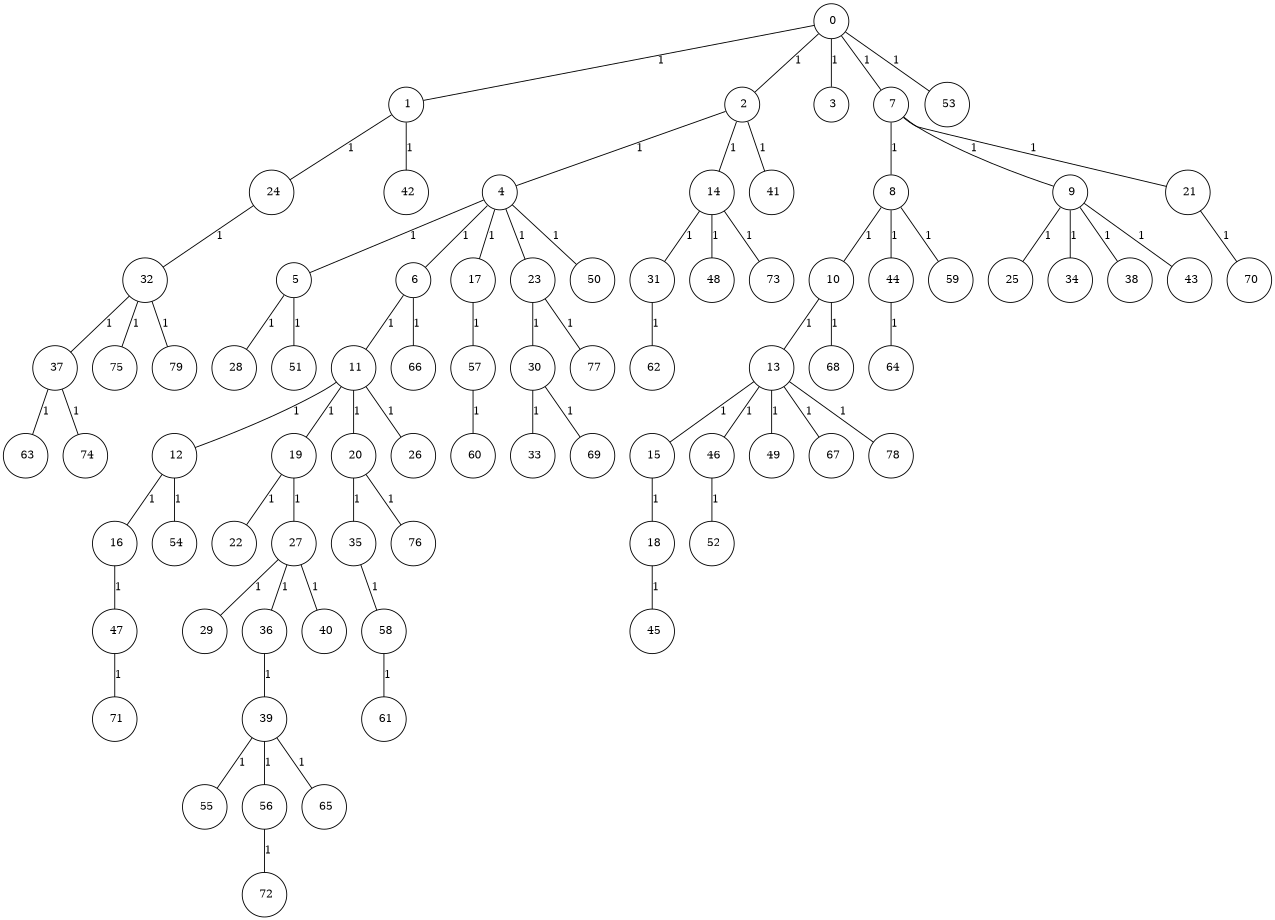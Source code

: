 graph G {
size="8.5,11;"
ratio = "expand;"
fixedsize="true;"
overlap="scale;"
node[shape=circle,width=.12,hight=.12,fontsize=12]
edge[fontsize=12]

0[label=" 0" color=black, pos="1.6677257,2.0104488!"];
1[label=" 1" color=black, pos="0.3229087,1.8036795!"];
2[label=" 2" color=black, pos="0.2546119,0.39933016!"];
3[label=" 3" color=black, pos="0.40123561,1.953276!"];
4[label=" 4" color=black, pos="2.1337466,1.1692706!"];
5[label=" 5" color=black, pos="1.458854,1.9506731!"];
6[label=" 6" color=black, pos="0.96732482,1.736495!"];
7[label=" 7" color=black, pos="1.411147,1.2703917!"];
8[label=" 8" color=black, pos="0.41794383,1.4960284!"];
9[label=" 9" color=black, pos="0.17457744,2.6932029!"];
10[label=" 10" color=black, pos="1.6901427,0.20983853!"];
11[label=" 11" color=black, pos="2.3345886,1.4586371!"];
12[label=" 12" color=black, pos="1.0090576,1.1184437!"];
13[label=" 13" color=black, pos="2.6005135,2.7315743!"];
14[label=" 14" color=black, pos="2.1961683,0.69902812!"];
15[label=" 15" color=black, pos="2.4452599,2.6861881!"];
16[label=" 16" color=black, pos="0.25026036,2.6040563!"];
17[label=" 17" color=black, pos="2.4819244,1.8540271!"];
18[label=" 18" color=black, pos="0.38979223,2.2634455!"];
19[label=" 19" color=black, pos="0.22698018,0.19271599!"];
20[label=" 20" color=black, pos="2.3499902,0.70394944!"];
21[label=" 21" color=black, pos="2.3802766,1.5183421!"];
22[label=" 22" color=black, pos="0.90359308,0.18376032!"];
23[label=" 23" color=black, pos="1.18679,0.21205675!"];
24[label=" 24" color=black, pos="1.052165,0.86188819!"];
25[label=" 25" color=black, pos="2.1133722,2.7061566!"];
26[label=" 26" color=black, pos="1.779781,0.22754526!"];
27[label=" 27" color=black, pos="0.69168461,0.24279899!"];
28[label=" 28" color=black, pos="2.731421,2.9921786!"];
29[label=" 29" color=black, pos="0.38227218,1.6881425!"];
30[label=" 30" color=black, pos="2.7278908,0.63471826!"];
31[label=" 31" color=black, pos="2.7418513,2.3517313!"];
32[label=" 32" color=black, pos="2.662888,0.32810581!"];
33[label=" 33" color=black, pos="0.92953479,1.2794247!"];
34[label=" 34" color=black, pos="2.0038645,2.716077!"];
35[label=" 35" color=black, pos="2.9272312,0.73722392!"];
36[label=" 36" color=black, pos="1.9056244,2.7703498!"];
37[label=" 37" color=black, pos="0.23992311,2.5737618!"];
38[label=" 38" color=black, pos="0.33039513,0.8824948!"];
39[label=" 39" color=black, pos="0.055255104,1.8662628!"];
40[label=" 40" color=black, pos="1.4478455,1.4944034!"];
41[label=" 41" color=black, pos="2.228631,1.0866961!"];
42[label=" 42" color=black, pos="2.280798,0.92804462!"];
43[label=" 43" color=black, pos="0.76164904,0.86668132!"];
44[label=" 44" color=black, pos="0.39467102,2.95517!"];
45[label=" 45" color=black, pos="1.0955234,1.6024081!"];
46[label=" 46" color=black, pos="1.7374119,1.4981649!"];
47[label=" 47" color=black, pos="2.7191289,1.5108102!"];
48[label=" 48" color=black, pos="1.5587963,2.5443547!"];
49[label=" 49" color=black, pos="0.77904158,1.0199228!"];
50[label=" 50" color=black, pos="1.4338239,1.2678687!"];
51[label=" 51" color=black, pos="2.613236,0.86274634!"];
52[label=" 52" color=black, pos="0.7715811,0.64250115!"];
53[label=" 53" color=black, pos="1.3468482,2.2930229!"];
54[label=" 54" color=black, pos="2.7298121,2.8769272!"];
55[label=" 55" color=black, pos="2.1556156,0.6159154!"];
56[label=" 56" color=black, pos="1.3929509,0.50183926!"];
57[label=" 57" color=black, pos="1.7913209,2.231832!"];
58[label=" 58" color=black, pos="0.46972958,0.42061769!"];
59[label=" 59" color=black, pos="1.6342508,0.090872609!"];
60[label=" 60" color=black, pos="1.1012804,1.2729363!"];
61[label=" 61" color=black, pos="1.978283,2.5323887!"];
62[label=" 62" color=black, pos="2.3571471,1.157036!"];
63[label=" 63" color=black, pos="0.7970532,0.22717468!"];
64[label=" 64" color=black, pos="2.9332215,0.36199658!"];
65[label=" 65" color=black, pos="2.2507761,1.9496872!"];
66[label=" 66" color=black, pos="1.0935293,2.8034712!"];
67[label=" 67" color=black, pos="2.6536689,1.1336119!"];
68[label=" 68" color=black, pos="2.6277176,1.2030779!"];
69[label=" 69" color=black, pos="1.9725075,0.31409556!"];
70[label=" 70" color=black, pos="1.1447824,0.84241742!"];
71[label=" 71" color=black, pos="1.244083,1.1318397!"];
72[label=" 72" color=black, pos="2.798606,2.9018469!"];
73[label=" 73" color=black, pos="2.0876649,2.7698877!"];
74[label=" 74" color=black, pos="2.221839,1.9089743!"];
75[label=" 75" color=black, pos="0.46770277,2.6304573!"];
76[label=" 76" color=black, pos="1.4491345,0.70142089!"];
77[label=" 77" color=black, pos="1.5690017,2.7512967!"];
78[label=" 78" color=black, pos="2.486648,2.6556196!"];
79[label=" 79" color=black, pos="2.6633062,1.9080354!"];
0--1[label="1"]
0--2[label="1"]
0--3[label="1"]
0--7[label="1"]
0--53[label="1"]
1--24[label="1"]
1--42[label="1"]
2--4[label="1"]
2--14[label="1"]
2--41[label="1"]
4--5[label="1"]
4--6[label="1"]
4--17[label="1"]
4--23[label="1"]
4--50[label="1"]
5--28[label="1"]
5--51[label="1"]
6--11[label="1"]
6--66[label="1"]
7--8[label="1"]
7--9[label="1"]
7--21[label="1"]
8--10[label="1"]
8--44[label="1"]
8--59[label="1"]
9--25[label="1"]
9--34[label="1"]
9--38[label="1"]
9--43[label="1"]
10--13[label="1"]
10--68[label="1"]
11--12[label="1"]
11--19[label="1"]
11--20[label="1"]
11--26[label="1"]
12--16[label="1"]
12--54[label="1"]
13--15[label="1"]
13--46[label="1"]
13--49[label="1"]
13--67[label="1"]
13--78[label="1"]
14--31[label="1"]
14--48[label="1"]
14--73[label="1"]
15--18[label="1"]
16--47[label="1"]
17--57[label="1"]
18--45[label="1"]
19--22[label="1"]
19--27[label="1"]
20--35[label="1"]
20--76[label="1"]
21--70[label="1"]
23--30[label="1"]
23--77[label="1"]
24--32[label="1"]
27--29[label="1"]
27--36[label="1"]
27--40[label="1"]
30--33[label="1"]
30--69[label="1"]
31--62[label="1"]
32--37[label="1"]
32--75[label="1"]
32--79[label="1"]
35--58[label="1"]
36--39[label="1"]
37--63[label="1"]
37--74[label="1"]
39--55[label="1"]
39--56[label="1"]
39--65[label="1"]
44--64[label="1"]
46--52[label="1"]
47--71[label="1"]
56--72[label="1"]
57--60[label="1"]
58--61[label="1"]

}
